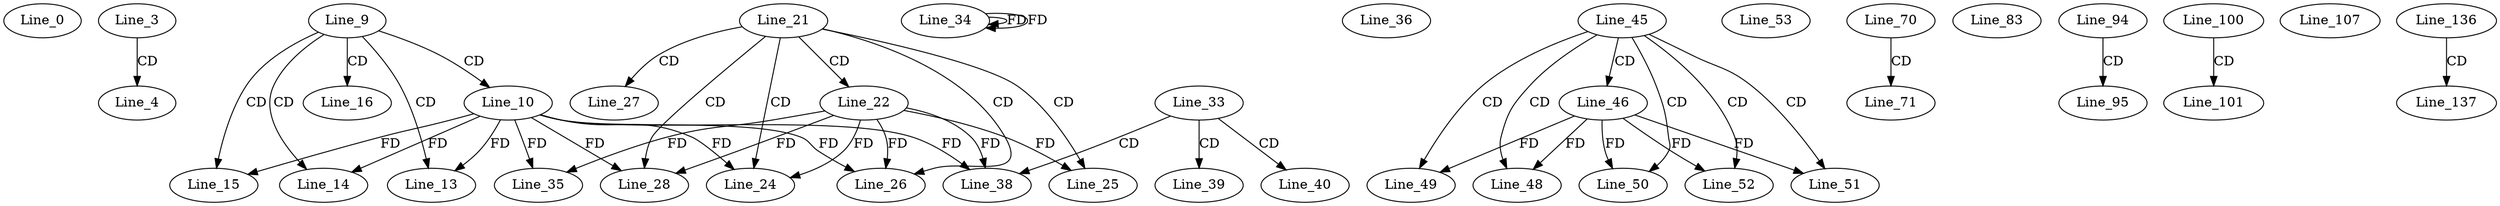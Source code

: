digraph G {
  Line_0;
  Line_3;
  Line_4;
  Line_9;
  Line_10;
  Line_13;
  Line_14;
  Line_14;
  Line_15;
  Line_16;
  Line_16;
  Line_21;
  Line_22;
  Line_24;
  Line_25;
  Line_25;
  Line_26;
  Line_27;
  Line_27;
  Line_28;
  Line_34;
  Line_34;
  Line_35;
  Line_36;
  Line_33;
  Line_38;
  Line_39;
  Line_39;
  Line_40;
  Line_45;
  Line_46;
  Line_48;
  Line_49;
  Line_50;
  Line_51;
  Line_52;
  Line_53;
  Line_70;
  Line_71;
  Line_83;
  Line_94;
  Line_95;
  Line_100;
  Line_101;
  Line_107;
  Line_136;
  Line_137;
  Line_34;
  Line_3 -> Line_4 [ label="CD" ];
  Line_9 -> Line_10 [ label="CD" ];
  Line_9 -> Line_13 [ label="CD" ];
  Line_10 -> Line_13 [ label="FD" ];
  Line_9 -> Line_14 [ label="CD" ];
  Line_10 -> Line_14 [ label="FD" ];
  Line_9 -> Line_15 [ label="CD" ];
  Line_10 -> Line_15 [ label="FD" ];
  Line_9 -> Line_16 [ label="CD" ];
  Line_21 -> Line_22 [ label="CD" ];
  Line_21 -> Line_24 [ label="CD" ];
  Line_22 -> Line_24 [ label="FD" ];
  Line_10 -> Line_24 [ label="FD" ];
  Line_21 -> Line_25 [ label="CD" ];
  Line_22 -> Line_25 [ label="FD" ];
  Line_21 -> Line_26 [ label="CD" ];
  Line_22 -> Line_26 [ label="FD" ];
  Line_10 -> Line_26 [ label="FD" ];
  Line_21 -> Line_27 [ label="CD" ];
  Line_21 -> Line_28 [ label="CD" ];
  Line_22 -> Line_28 [ label="FD" ];
  Line_10 -> Line_28 [ label="FD" ];
  Line_34 -> Line_34 [ label="FD" ];
  Line_22 -> Line_35 [ label="FD" ];
  Line_10 -> Line_35 [ label="FD" ];
  Line_33 -> Line_38 [ label="CD" ];
  Line_22 -> Line_38 [ label="FD" ];
  Line_10 -> Line_38 [ label="FD" ];
  Line_33 -> Line_39 [ label="CD" ];
  Line_33 -> Line_40 [ label="CD" ];
  Line_45 -> Line_46 [ label="CD" ];
  Line_45 -> Line_48 [ label="CD" ];
  Line_46 -> Line_48 [ label="FD" ];
  Line_45 -> Line_49 [ label="CD" ];
  Line_46 -> Line_49 [ label="FD" ];
  Line_45 -> Line_50 [ label="CD" ];
  Line_46 -> Line_50 [ label="FD" ];
  Line_45 -> Line_51 [ label="CD" ];
  Line_46 -> Line_51 [ label="FD" ];
  Line_45 -> Line_52 [ label="CD" ];
  Line_46 -> Line_52 [ label="FD" ];
  Line_70 -> Line_71 [ label="CD" ];
  Line_94 -> Line_95 [ label="CD" ];
  Line_100 -> Line_101 [ label="CD" ];
  Line_136 -> Line_137 [ label="CD" ];
  Line_34 -> Line_34 [ label="FD" ];
}
